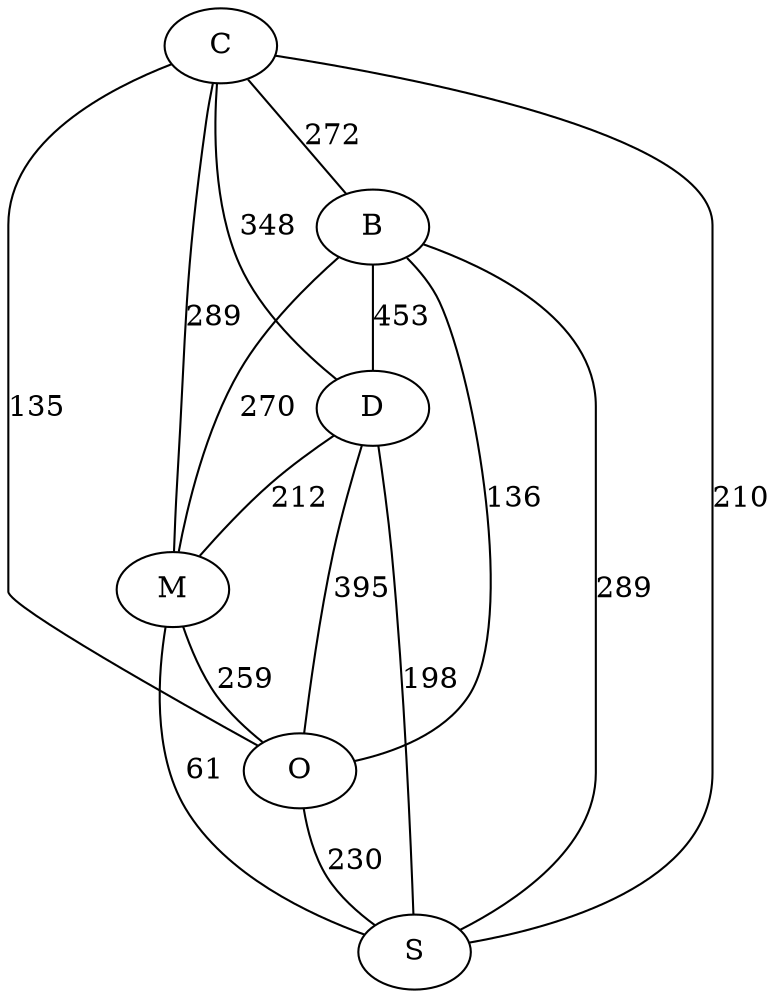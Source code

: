 graph  {
C;
B;
D;
M;
O;
S;
C -- S  [key=0, label=210];
C -- B  [key=0, label=272];
C -- M  [key=0, label=289];
C -- D  [key=0, label=348];
C -- O  [key=0, label=135];
B -- S  [key=0, label=289];
B -- M  [key=0, label=270];
B -- D  [key=0, label=453];
B -- O  [key=0, label=136];
D -- M  [key=0, label=212];
D -- S  [key=0, label=198];
D -- O  [key=0, label=395];
M -- S  [key=0, label=61];
M -- O  [key=0, label=259];
O -- S  [key=0, label=230];
}
